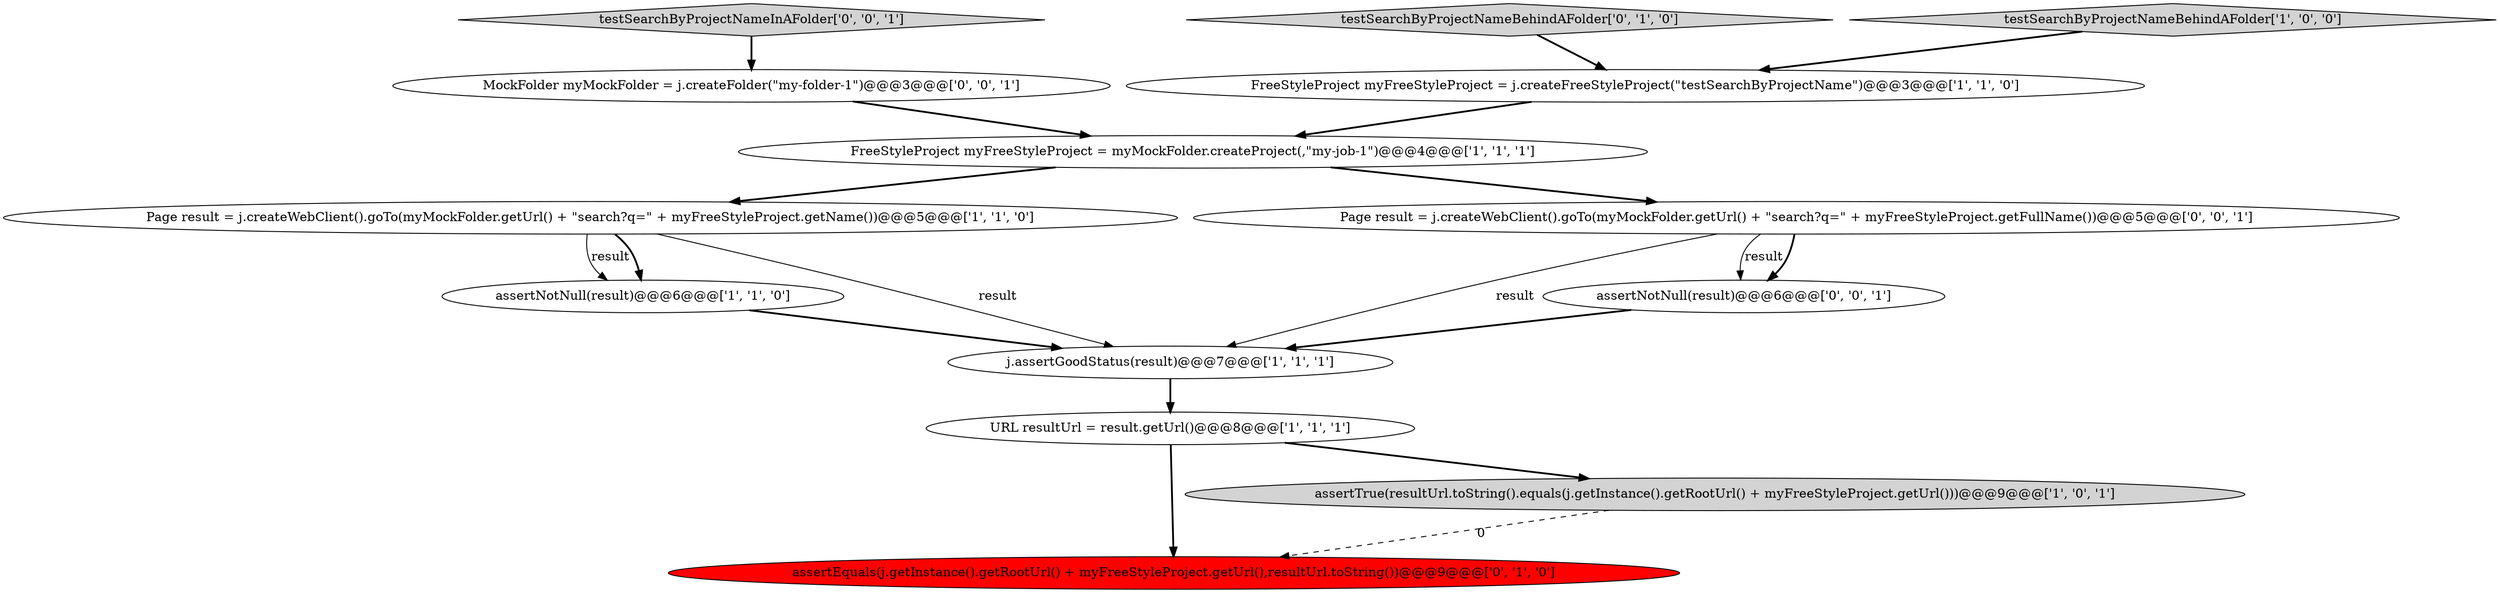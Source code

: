 digraph {
6 [style = filled, label = "FreeStyleProject myFreeStyleProject = j.createFreeStyleProject(\"testSearchByProjectName\")@@@3@@@['1', '1', '0']", fillcolor = white, shape = ellipse image = "AAA0AAABBB1BBB"];
0 [style = filled, label = "Page result = j.createWebClient().goTo(myMockFolder.getUrl() + \"search?q=\" + myFreeStyleProject.getName())@@@5@@@['1', '1', '0']", fillcolor = white, shape = ellipse image = "AAA0AAABBB1BBB"];
9 [style = filled, label = "assertEquals(j.getInstance().getRootUrl() + myFreeStyleProject.getUrl(),resultUrl.toString())@@@9@@@['0', '1', '0']", fillcolor = red, shape = ellipse image = "AAA1AAABBB2BBB"];
7 [style = filled, label = "FreeStyleProject myFreeStyleProject = myMockFolder.createProject(,\"my-job-1\")@@@4@@@['1', '1', '1']", fillcolor = white, shape = ellipse image = "AAA0AAABBB1BBB"];
4 [style = filled, label = "assertNotNull(result)@@@6@@@['1', '1', '0']", fillcolor = white, shape = ellipse image = "AAA0AAABBB1BBB"];
12 [style = filled, label = "Page result = j.createWebClient().goTo(myMockFolder.getUrl() + \"search?q=\" + myFreeStyleProject.getFullName())@@@5@@@['0', '0', '1']", fillcolor = white, shape = ellipse image = "AAA0AAABBB3BBB"];
3 [style = filled, label = "URL resultUrl = result.getUrl()@@@8@@@['1', '1', '1']", fillcolor = white, shape = ellipse image = "AAA0AAABBB1BBB"];
5 [style = filled, label = "j.assertGoodStatus(result)@@@7@@@['1', '1', '1']", fillcolor = white, shape = ellipse image = "AAA0AAABBB1BBB"];
11 [style = filled, label = "assertNotNull(result)@@@6@@@['0', '0', '1']", fillcolor = white, shape = ellipse image = "AAA0AAABBB3BBB"];
1 [style = filled, label = "assertTrue(resultUrl.toString().equals(j.getInstance().getRootUrl() + myFreeStyleProject.getUrl()))@@@9@@@['1', '0', '1']", fillcolor = lightgray, shape = ellipse image = "AAA0AAABBB1BBB"];
10 [style = filled, label = "MockFolder myMockFolder = j.createFolder(\"my-folder-1\")@@@3@@@['0', '0', '1']", fillcolor = white, shape = ellipse image = "AAA0AAABBB3BBB"];
8 [style = filled, label = "testSearchByProjectNameBehindAFolder['0', '1', '0']", fillcolor = lightgray, shape = diamond image = "AAA0AAABBB2BBB"];
13 [style = filled, label = "testSearchByProjectNameInAFolder['0', '0', '1']", fillcolor = lightgray, shape = diamond image = "AAA0AAABBB3BBB"];
2 [style = filled, label = "testSearchByProjectNameBehindAFolder['1', '0', '0']", fillcolor = lightgray, shape = diamond image = "AAA0AAABBB1BBB"];
5->3 [style = bold, label=""];
3->9 [style = bold, label=""];
13->10 [style = bold, label=""];
11->5 [style = bold, label=""];
0->4 [style = solid, label="result"];
1->9 [style = dashed, label="0"];
7->0 [style = bold, label=""];
8->6 [style = bold, label=""];
12->5 [style = solid, label="result"];
6->7 [style = bold, label=""];
3->1 [style = bold, label=""];
0->4 [style = bold, label=""];
7->12 [style = bold, label=""];
4->5 [style = bold, label=""];
2->6 [style = bold, label=""];
10->7 [style = bold, label=""];
0->5 [style = solid, label="result"];
12->11 [style = solid, label="result"];
12->11 [style = bold, label=""];
}
